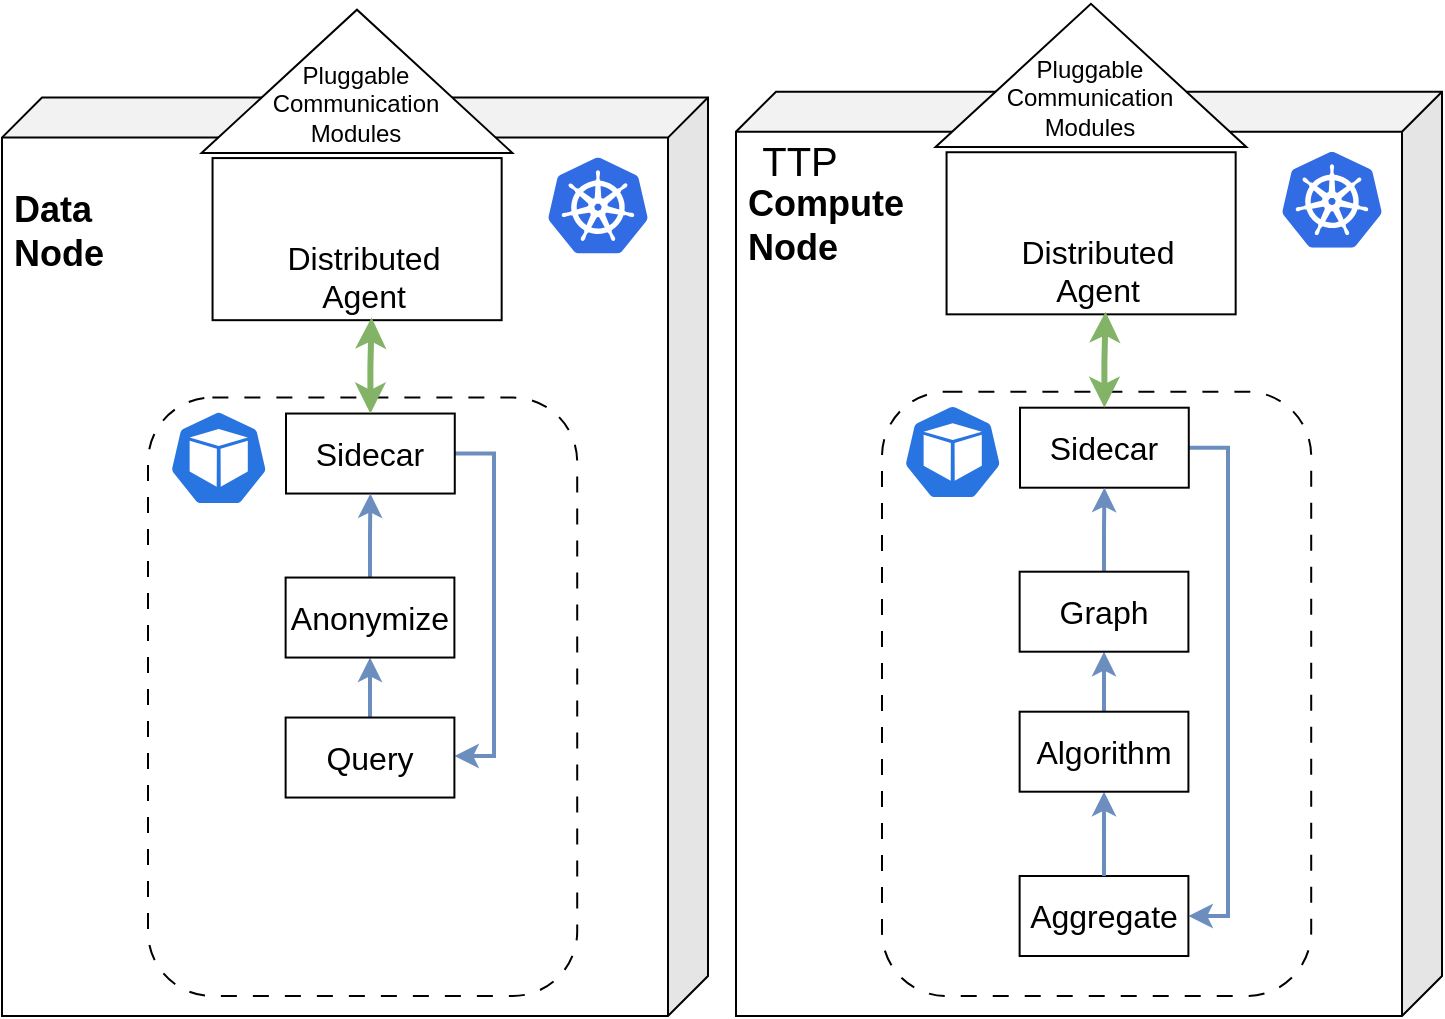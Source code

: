 <mxfile version="22.1.2" type="device">
  <diagram name="Page-1" id="VWLyBR6WL_vDLK74GmtO">
    <mxGraphModel dx="1231" dy="813" grid="1" gridSize="10" guides="1" tooltips="1" connect="1" arrows="1" fold="1" page="1" pageScale="1" pageWidth="1169" pageHeight="827" math="0" shadow="0">
      <root>
        <mxCell id="0" />
        <object label="full" id="4W7vb-_gK_N_zVpGkKDe-186">
          <mxCell parent="0" />
        </object>
        <mxCell id="T8rqHu9YziMsXCaHmrip-63" value="" style="shape=cube;whiteSpace=wrap;html=1;boundedLbl=1;backgroundOutline=1;darkOpacity=0.05;darkOpacity2=0.1;flipH=1;" parent="4W7vb-_gK_N_zVpGkKDe-186" vertex="1">
          <mxGeometry x="787" y="237.85" width="353" height="462.15" as="geometry" />
        </mxCell>
        <mxCell id="T8rqHu9YziMsXCaHmrip-75" value="" style="rounded=1;whiteSpace=wrap;html=1;fillColor=none;dashed=1;dashPattern=8 8;" parent="4W7vb-_gK_N_zVpGkKDe-186" vertex="1">
          <mxGeometry x="860" y="387.85" width="214.6" height="302.15" as="geometry" />
        </mxCell>
        <mxCell id="T8rqHu9YziMsXCaHmrip-64" value="&lt;font style=&quot;font-size: 20px;&quot;&gt;TTP&lt;/font&gt;" style="text;html=1;strokeColor=none;fillColor=none;align=center;verticalAlign=middle;whiteSpace=wrap;rounded=0;" parent="4W7vb-_gK_N_zVpGkKDe-186" vertex="1">
          <mxGeometry x="796.88" y="267.85" width="44.11" height="7.31" as="geometry" />
        </mxCell>
        <mxCell id="T8rqHu9YziMsXCaHmrip-65" value="" style="image;sketch=0;aspect=fixed;html=1;points=[];align=center;fontSize=12;image=img/lib/mscae/Kubernetes.svg;" parent="4W7vb-_gK_N_zVpGkKDe-186" vertex="1">
          <mxGeometry x="1060" y="267.85" width="50" height="48" as="geometry" />
        </mxCell>
        <mxCell id="T8rqHu9YziMsXCaHmrip-66" value="" style="sketch=0;html=1;dashed=0;whitespace=wrap;fillColor=#2875E2;strokeColor=#ffffff;points=[[0.005,0.63,0],[0.1,0.2,0],[0.9,0.2,0],[0.5,0,0],[0.995,0.63,0],[0.72,0.99,0],[0.5,1,0],[0.28,0.99,0]];verticalLabelPosition=bottom;align=center;verticalAlign=top;shape=mxgraph.kubernetes.icon;prIcon=pod" parent="4W7vb-_gK_N_zVpGkKDe-186" vertex="1">
          <mxGeometry x="870.36" y="394" width="50" height="48" as="geometry" />
        </mxCell>
        <mxCell id="T8rqHu9YziMsXCaHmrip-67" value="&lt;span style=&quot;font-size: 18px;&quot;&gt;&lt;font style=&quot;font-size: 18px;&quot;&gt;Compute&lt;br&gt;Node&lt;/font&gt;&lt;/span&gt;" style="text;html=1;align=left;verticalAlign=middle;resizable=0;points=[];autosize=1;strokeColor=none;fillColor=none;fontStyle=1;fontSize=18;" parent="4W7vb-_gK_N_zVpGkKDe-186" vertex="1">
          <mxGeometry x="790.77" y="275.14" width="100" height="60" as="geometry" />
        </mxCell>
        <mxCell id="T8rqHu9YziMsXCaHmrip-68" value="" style="group" parent="4W7vb-_gK_N_zVpGkKDe-186" vertex="1" connectable="0">
          <mxGeometry x="890.77" y="192" width="147.407" height="75.483" as="geometry" />
        </mxCell>
        <mxCell id="T8rqHu9YziMsXCaHmrip-69" value="" style="triangle;whiteSpace=wrap;html=1;rotation=-90;" parent="T8rqHu9YziMsXCaHmrip-68" vertex="1">
          <mxGeometry x="37.905" y="-39.961" width="71.598" height="155.406" as="geometry" />
        </mxCell>
        <mxCell id="T8rqHu9YziMsXCaHmrip-70" value="&lt;font style=&quot;font-size: 12px;&quot;&gt;Pluggable&lt;br&gt;Communication Modules&lt;/font&gt;" style="text;html=1;strokeColor=none;fillColor=none;align=center;verticalAlign=middle;whiteSpace=wrap;rounded=0;" parent="T8rqHu9YziMsXCaHmrip-68" vertex="1">
          <mxGeometry x="49.641" y="36.367" width="48.133" height="25.372" as="geometry" />
        </mxCell>
        <mxCell id="T8rqHu9YziMsXCaHmrip-71" value="" style="group" parent="4W7vb-_gK_N_zVpGkKDe-186" vertex="1" connectable="0">
          <mxGeometry x="920.356" y="266.426" width="120.484" height="84.574" as="geometry" />
        </mxCell>
        <mxCell id="T8rqHu9YziMsXCaHmrip-72" value="" style="shape=image;verticalLabelPosition=bottom;labelBackgroundColor=default;verticalAlign=top;aspect=fixed;imageAspect=0;image=https://download.logo.wine/logo/Go_(programming_language)/Go_(programming_language)-Logo.wine.png;fontSize=16;" parent="T8rqHu9YziMsXCaHmrip-71" vertex="1">
          <mxGeometry width="82.227" height="54.815" as="geometry" />
        </mxCell>
        <mxCell id="T8rqHu9YziMsXCaHmrip-73" value="" style="rounded=0;whiteSpace=wrap;html=1;fontColor=#000000;labelBackgroundColor=none;fillColor=none;" parent="T8rqHu9YziMsXCaHmrip-71" vertex="1">
          <mxGeometry x="-28.077" y="1.691" width="144.551" height="81.056" as="geometry" />
        </mxCell>
        <mxCell id="T8rqHu9YziMsXCaHmrip-74" value="&lt;span style=&quot;font-size: 16px; background-color: rgb(255, 255, 255);&quot;&gt;Distributed Agent&lt;/span&gt;" style="text;whiteSpace=wrap;html=1;align=center;" parent="T8rqHu9YziMsXCaHmrip-71" vertex="1">
          <mxGeometry x="8.022" y="35.287" width="80.221" height="42.287" as="geometry" />
        </mxCell>
        <mxCell id="T8rqHu9YziMsXCaHmrip-76" style="edgeStyle=orthogonalEdgeStyle;rounded=0;orthogonalLoop=1;jettySize=auto;html=1;entryX=1;entryY=0.5;entryDx=0;entryDy=0;strokeWidth=2;fillColor=#dae8fc;strokeColor=#6c8ebf;" parent="4W7vb-_gK_N_zVpGkKDe-186" source="T8rqHu9YziMsXCaHmrip-77" target="T8rqHu9YziMsXCaHmrip-79" edge="1">
          <mxGeometry relative="1" as="geometry">
            <Array as="points">
              <mxPoint x="1033" y="416" />
              <mxPoint x="1033" y="650" />
            </Array>
          </mxGeometry>
        </mxCell>
        <mxCell id="T8rqHu9YziMsXCaHmrip-77" value="&lt;font style=&quot;font-size: 16px;&quot;&gt;Sidecar&lt;/font&gt;" style="rounded=0;whiteSpace=wrap;html=1;" parent="4W7vb-_gK_N_zVpGkKDe-186" vertex="1">
          <mxGeometry x="929.0" y="395.85" width="84.39" height="40" as="geometry" />
        </mxCell>
        <mxCell id="T8rqHu9YziMsXCaHmrip-79" value="&lt;font style=&quot;font-size: 16px;&quot;&gt;Aggregate&lt;/font&gt;" style="rounded=0;whiteSpace=wrap;html=1;" parent="4W7vb-_gK_N_zVpGkKDe-186" vertex="1">
          <mxGeometry x="928.81" y="630.0" width="84.39" height="40" as="geometry" />
        </mxCell>
        <mxCell id="T8rqHu9YziMsXCaHmrip-80" style="edgeStyle=orthogonalEdgeStyle;rounded=0;orthogonalLoop=1;jettySize=auto;html=1;entryX=0.5;entryY=1;entryDx=0;entryDy=0;strokeWidth=2;fillColor=#dae8fc;strokeColor=#6c8ebf;exitX=0.5;exitY=0;exitDx=0;exitDy=0;" parent="4W7vb-_gK_N_zVpGkKDe-186" source="T8rqHu9YziMsXCaHmrip-79" target="T8rqHu9YziMsXCaHmrip-83" edge="1">
          <mxGeometry relative="1" as="geometry">
            <mxPoint x="971.005" y="627.85" as="sourcePoint" />
          </mxGeometry>
        </mxCell>
        <mxCell id="T8rqHu9YziMsXCaHmrip-82" style="edgeStyle=orthogonalEdgeStyle;rounded=0;orthogonalLoop=1;jettySize=auto;html=1;entryX=0.5;entryY=1;entryDx=0;entryDy=0;strokeWidth=2;fillColor=#dae8fc;strokeColor=#6c8ebf;" parent="4W7vb-_gK_N_zVpGkKDe-186" source="T8rqHu9YziMsXCaHmrip-83" target="T8rqHu9YziMsXCaHmrip-85" edge="1">
          <mxGeometry relative="1" as="geometry" />
        </mxCell>
        <mxCell id="T8rqHu9YziMsXCaHmrip-83" value="&lt;font style=&quot;font-size: 16px;&quot;&gt;Algorithm&lt;/font&gt;" style="rounded=0;whiteSpace=wrap;html=1;" parent="4W7vb-_gK_N_zVpGkKDe-186" vertex="1">
          <mxGeometry x="928.81" y="547.85" width="84.39" height="40" as="geometry" />
        </mxCell>
        <mxCell id="T8rqHu9YziMsXCaHmrip-84" style="edgeStyle=orthogonalEdgeStyle;rounded=0;orthogonalLoop=1;jettySize=auto;html=1;strokeWidth=2;fillColor=#dae8fc;strokeColor=#6c8ebf;" parent="4W7vb-_gK_N_zVpGkKDe-186" source="T8rqHu9YziMsXCaHmrip-85" target="T8rqHu9YziMsXCaHmrip-77" edge="1">
          <mxGeometry relative="1" as="geometry" />
        </mxCell>
        <mxCell id="T8rqHu9YziMsXCaHmrip-85" value="&lt;font style=&quot;font-size: 16px;&quot;&gt;Graph&lt;/font&gt;" style="rounded=0;whiteSpace=wrap;html=1;" parent="4W7vb-_gK_N_zVpGkKDe-186" vertex="1">
          <mxGeometry x="928.81" y="477.85" width="84.39" height="40" as="geometry" />
        </mxCell>
        <mxCell id="T8rqHu9YziMsXCaHmrip-86" style="edgeStyle=orthogonalEdgeStyle;rounded=0;orthogonalLoop=1;jettySize=auto;html=1;entryX=0.55;entryY=0.984;entryDx=0;entryDy=0;entryPerimeter=0;startArrow=classic;startFill=1;strokeWidth=3;fillColor=#d5e8d4;strokeColor=#82b366;" parent="4W7vb-_gK_N_zVpGkKDe-186" source="T8rqHu9YziMsXCaHmrip-77" target="T8rqHu9YziMsXCaHmrip-73" edge="1">
          <mxGeometry relative="1" as="geometry" />
        </mxCell>
        <mxCell id="LUGl1xroUloDNKUxb_b_-0" value="" style="shape=cube;whiteSpace=wrap;html=1;boundedLbl=1;backgroundOutline=1;darkOpacity=0.05;darkOpacity2=0.1;flipH=1;" parent="4W7vb-_gK_N_zVpGkKDe-186" vertex="1">
          <mxGeometry x="420" y="240.77" width="353" height="459.23" as="geometry" />
        </mxCell>
        <mxCell id="LUGl1xroUloDNKUxb_b_-1" value="" style="rounded=1;whiteSpace=wrap;html=1;fillColor=none;dashed=1;dashPattern=8 8;" parent="4W7vb-_gK_N_zVpGkKDe-186" vertex="1">
          <mxGeometry x="493" y="390.77" width="214.6" height="299.23" as="geometry" />
        </mxCell>
        <mxCell id="LUGl1xroUloDNKUxb_b_-3" value="" style="image;sketch=0;aspect=fixed;html=1;points=[];align=center;fontSize=12;image=img/lib/mscae/Kubernetes.svg;" parent="4W7vb-_gK_N_zVpGkKDe-186" vertex="1">
          <mxGeometry x="693" y="270.77" width="50" height="48" as="geometry" />
        </mxCell>
        <mxCell id="LUGl1xroUloDNKUxb_b_-4" value="" style="sketch=0;html=1;dashed=0;whitespace=wrap;fillColor=#2875E2;strokeColor=#ffffff;points=[[0.005,0.63,0],[0.1,0.2,0],[0.9,0.2,0],[0.5,0,0],[0.995,0.63,0],[0.72,0.99,0],[0.5,1,0],[0.28,0.99,0]];verticalLabelPosition=bottom;align=center;verticalAlign=top;shape=mxgraph.kubernetes.icon;prIcon=pod" parent="4W7vb-_gK_N_zVpGkKDe-186" vertex="1">
          <mxGeometry x="503.36" y="396.92" width="50" height="48" as="geometry" />
        </mxCell>
        <mxCell id="LUGl1xroUloDNKUxb_b_-5" value="&lt;span style=&quot;font-size: 18px;&quot;&gt;&lt;font style=&quot;font-size: 18px;&quot;&gt;Data&lt;br&gt;Node&lt;/font&gt;&lt;/span&gt;" style="text;html=1;align=left;verticalAlign=middle;resizable=0;points=[];autosize=1;strokeColor=none;fillColor=none;fontStyle=1;fontSize=18;" parent="4W7vb-_gK_N_zVpGkKDe-186" vertex="1">
          <mxGeometry x="423.77" y="278.06" width="70" height="60" as="geometry" />
        </mxCell>
        <mxCell id="LUGl1xroUloDNKUxb_b_-6" value="" style="group" parent="4W7vb-_gK_N_zVpGkKDe-186" vertex="1" connectable="0">
          <mxGeometry x="523.77" y="194.92" width="147.407" height="75.483" as="geometry" />
        </mxCell>
        <mxCell id="LUGl1xroUloDNKUxb_b_-7" value="" style="triangle;whiteSpace=wrap;html=1;rotation=-90;" parent="LUGl1xroUloDNKUxb_b_-6" vertex="1">
          <mxGeometry x="37.905" y="-39.961" width="71.598" height="155.406" as="geometry" />
        </mxCell>
        <mxCell id="LUGl1xroUloDNKUxb_b_-8" value="&lt;font style=&quot;font-size: 12px;&quot;&gt;Pluggable&lt;br&gt;Communication Modules&lt;/font&gt;" style="text;html=1;strokeColor=none;fillColor=none;align=center;verticalAlign=middle;whiteSpace=wrap;rounded=0;" parent="LUGl1xroUloDNKUxb_b_-6" vertex="1">
          <mxGeometry x="49.641" y="36.367" width="48.133" height="25.372" as="geometry" />
        </mxCell>
        <mxCell id="LUGl1xroUloDNKUxb_b_-9" value="" style="group" parent="4W7vb-_gK_N_zVpGkKDe-186" vertex="1" connectable="0">
          <mxGeometry x="553.356" y="269.346" width="120.484" height="84.574" as="geometry" />
        </mxCell>
        <mxCell id="LUGl1xroUloDNKUxb_b_-10" value="" style="shape=image;verticalLabelPosition=bottom;labelBackgroundColor=default;verticalAlign=top;aspect=fixed;imageAspect=0;image=https://download.logo.wine/logo/Go_(programming_language)/Go_(programming_language)-Logo.wine.png;fontSize=16;" parent="LUGl1xroUloDNKUxb_b_-9" vertex="1">
          <mxGeometry width="82.227" height="54.815" as="geometry" />
        </mxCell>
        <mxCell id="LUGl1xroUloDNKUxb_b_-11" value="" style="rounded=0;whiteSpace=wrap;html=1;fontColor=#000000;labelBackgroundColor=none;fillColor=none;" parent="LUGl1xroUloDNKUxb_b_-9" vertex="1">
          <mxGeometry x="-28.077" y="1.691" width="144.551" height="81.056" as="geometry" />
        </mxCell>
        <mxCell id="LUGl1xroUloDNKUxb_b_-12" value="&lt;span style=&quot;font-size: 16px; background-color: rgb(255, 255, 255);&quot;&gt;Distributed Agent&lt;/span&gt;" style="text;whiteSpace=wrap;html=1;align=center;" parent="LUGl1xroUloDNKUxb_b_-9" vertex="1">
          <mxGeometry x="8.022" y="35.287" width="80.221" height="42.287" as="geometry" />
        </mxCell>
        <mxCell id="LUGl1xroUloDNKUxb_b_-13" style="edgeStyle=orthogonalEdgeStyle;rounded=0;orthogonalLoop=1;jettySize=auto;html=1;entryX=1;entryY=0.5;entryDx=0;entryDy=0;strokeWidth=2;fillColor=#dae8fc;strokeColor=#6c8ebf;" parent="4W7vb-_gK_N_zVpGkKDe-186" source="LUGl1xroUloDNKUxb_b_-14" target="LUGl1xroUloDNKUxb_b_-18" edge="1">
          <mxGeometry relative="1" as="geometry">
            <Array as="points">
              <mxPoint x="666" y="419" />
              <mxPoint x="666" y="570" />
              <mxPoint x="646" y="570" />
            </Array>
          </mxGeometry>
        </mxCell>
        <mxCell id="LUGl1xroUloDNKUxb_b_-14" value="&lt;font style=&quot;font-size: 16px;&quot;&gt;Sidecar&lt;/font&gt;" style="rounded=0;whiteSpace=wrap;html=1;" parent="4W7vb-_gK_N_zVpGkKDe-186" vertex="1">
          <mxGeometry x="562.0" y="398.77" width="84.39" height="40" as="geometry" />
        </mxCell>
        <mxCell id="LUGl1xroUloDNKUxb_b_-17" style="edgeStyle=orthogonalEdgeStyle;rounded=0;orthogonalLoop=1;jettySize=auto;html=1;entryX=0.5;entryY=1;entryDx=0;entryDy=0;strokeWidth=2;fillColor=#dae8fc;strokeColor=#6c8ebf;" parent="4W7vb-_gK_N_zVpGkKDe-186" source="LUGl1xroUloDNKUxb_b_-18" target="LUGl1xroUloDNKUxb_b_-20" edge="1">
          <mxGeometry relative="1" as="geometry" />
        </mxCell>
        <mxCell id="LUGl1xroUloDNKUxb_b_-18" value="&lt;font style=&quot;font-size: 16px;&quot;&gt;Query&lt;/font&gt;" style="rounded=0;whiteSpace=wrap;html=1;" parent="4W7vb-_gK_N_zVpGkKDe-186" vertex="1">
          <mxGeometry x="561.81" y="550.77" width="84.39" height="40" as="geometry" />
        </mxCell>
        <mxCell id="LUGl1xroUloDNKUxb_b_-19" style="edgeStyle=orthogonalEdgeStyle;rounded=0;orthogonalLoop=1;jettySize=auto;html=1;strokeWidth=2;fillColor=#dae8fc;strokeColor=#6c8ebf;" parent="4W7vb-_gK_N_zVpGkKDe-186" source="LUGl1xroUloDNKUxb_b_-20" target="LUGl1xroUloDNKUxb_b_-14" edge="1">
          <mxGeometry relative="1" as="geometry" />
        </mxCell>
        <mxCell id="LUGl1xroUloDNKUxb_b_-20" value="&lt;font style=&quot;font-size: 16px;&quot;&gt;Anonymize&lt;/font&gt;" style="rounded=0;whiteSpace=wrap;html=1;" parent="4W7vb-_gK_N_zVpGkKDe-186" vertex="1">
          <mxGeometry x="561.81" y="480.77" width="84.39" height="40" as="geometry" />
        </mxCell>
        <mxCell id="LUGl1xroUloDNKUxb_b_-21" style="edgeStyle=orthogonalEdgeStyle;rounded=0;orthogonalLoop=1;jettySize=auto;html=1;entryX=0.55;entryY=0.984;entryDx=0;entryDy=0;entryPerimeter=0;startArrow=classic;startFill=1;strokeWidth=3;fillColor=#d5e8d4;strokeColor=#82b366;" parent="4W7vb-_gK_N_zVpGkKDe-186" source="LUGl1xroUloDNKUxb_b_-14" target="LUGl1xroUloDNKUxb_b_-11" edge="1">
          <mxGeometry relative="1" as="geometry" />
        </mxCell>
      </root>
    </mxGraphModel>
  </diagram>
</mxfile>
